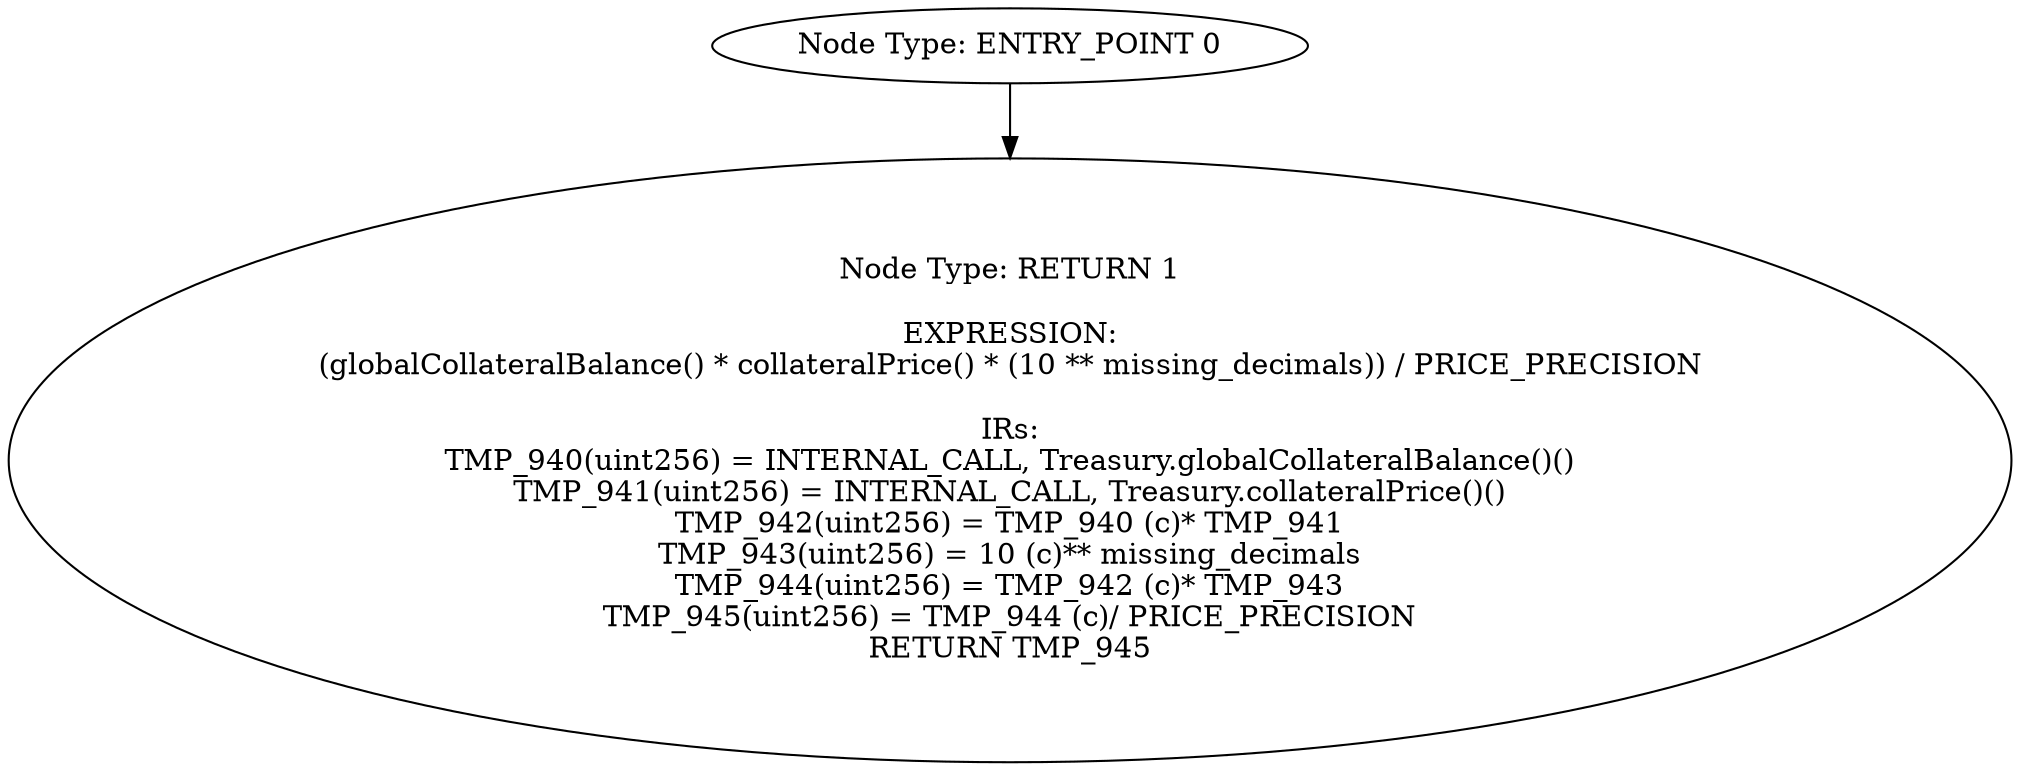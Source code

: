 digraph{
0[label="Node Type: ENTRY_POINT 0
"];
0->1;
1[label="Node Type: RETURN 1

EXPRESSION:
(globalCollateralBalance() * collateralPrice() * (10 ** missing_decimals)) / PRICE_PRECISION

IRs:
TMP_940(uint256) = INTERNAL_CALL, Treasury.globalCollateralBalance()()
TMP_941(uint256) = INTERNAL_CALL, Treasury.collateralPrice()()
TMP_942(uint256) = TMP_940 (c)* TMP_941
TMP_943(uint256) = 10 (c)** missing_decimals
TMP_944(uint256) = TMP_942 (c)* TMP_943
TMP_945(uint256) = TMP_944 (c)/ PRICE_PRECISION
RETURN TMP_945"];
}
